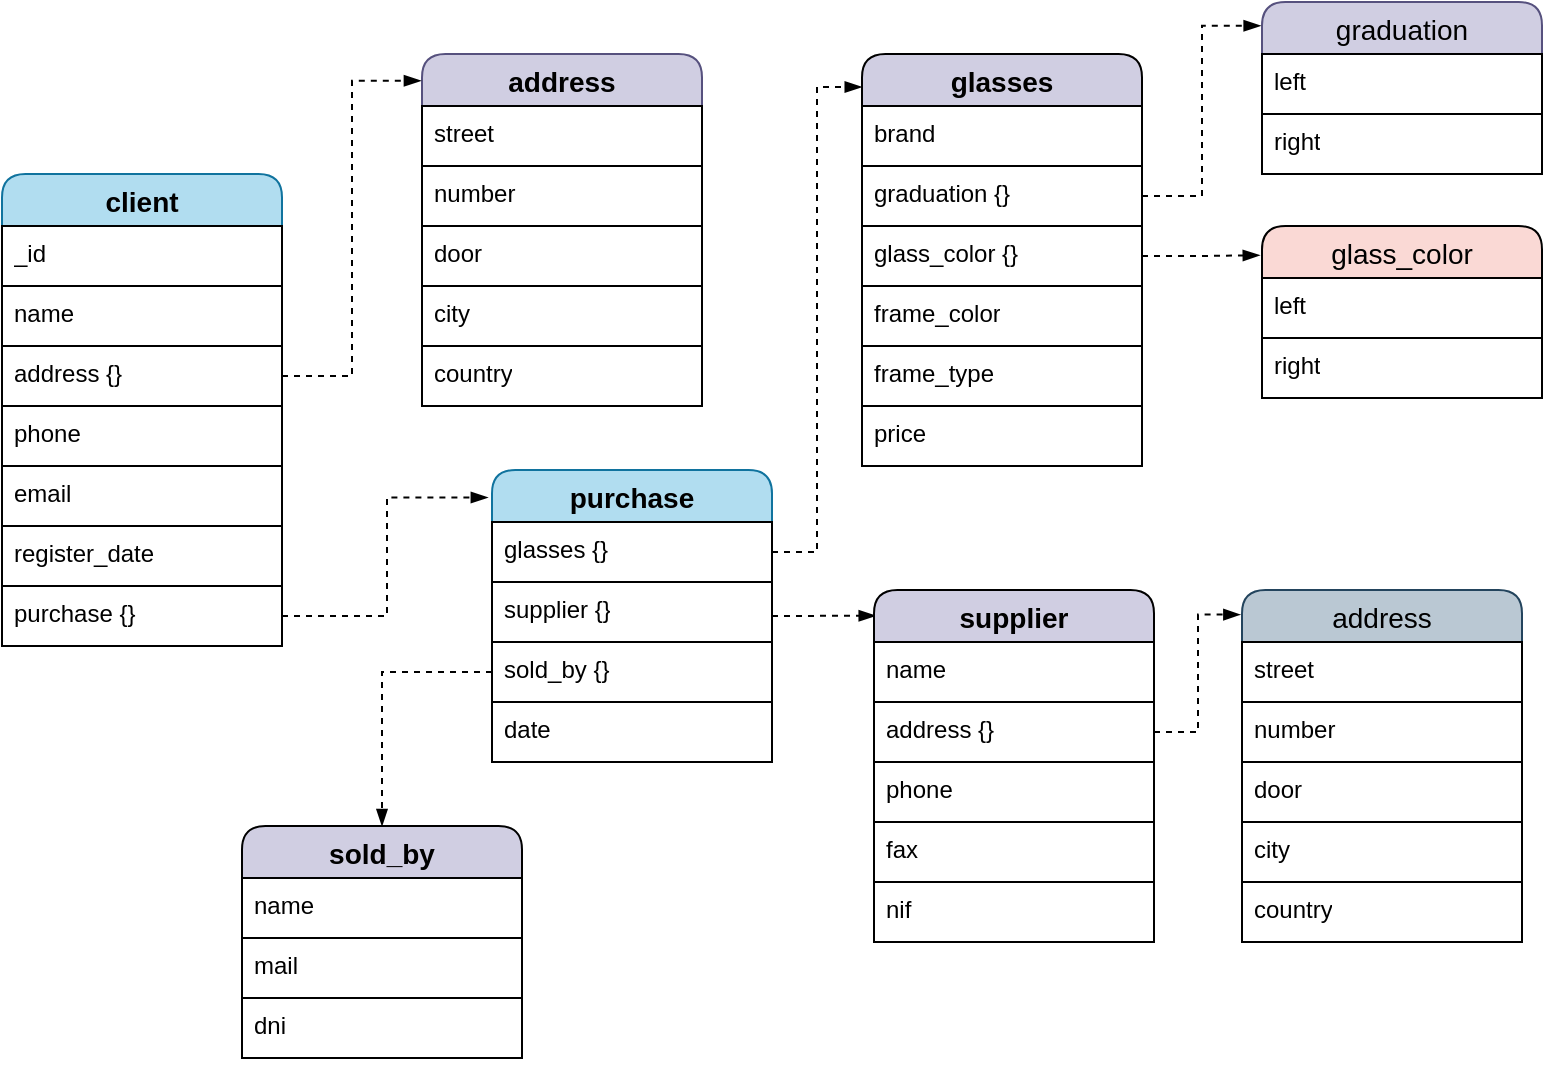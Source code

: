 <mxfile version="26.2.14">
  <diagram name="Page-1" id="0427bfzFeMdreX_wmc7H">
    <mxGraphModel dx="1055" dy="573" grid="0" gridSize="10" guides="1" tooltips="1" connect="1" arrows="1" fold="1" page="1" pageScale="1" pageWidth="1100" pageHeight="850" background="light-dark(#FFFFFF,#292929)" math="0" shadow="0">
      <root>
        <mxCell id="0" />
        <mxCell id="1" parent="0" />
        <mxCell id="Z9il2oFLj6mSDU6C8GA5-2" value="client" style="swimlane;fontStyle=1;childLayout=stackLayout;horizontal=1;startSize=26;horizontalStack=0;resizeParent=1;resizeParentMax=0;resizeLast=0;collapsible=1;marginBottom=0;align=center;fontSize=14;fillColor=light-dark(#B1DDF0,#00D2FF);strokeColor=#10739e;rounded=1;fontColor=light-dark(#000000,#000000);" vertex="1" parent="1">
          <mxGeometry x="149" y="244" width="140" height="236" as="geometry">
            <mxRectangle x="60" width="60" height="30" as="alternateBounds" />
          </mxGeometry>
        </mxCell>
        <mxCell id="Z9il2oFLj6mSDU6C8GA5-3" value="_id&lt;span style=&quot;white-space: pre;&quot;&gt;&#x9;&lt;/span&gt;&lt;span style=&quot;white-space: pre;&quot;&gt;&#x9;&lt;/span&gt;&lt;span style=&quot;white-space: pre;&quot;&gt;&#x9;&lt;/span&gt;&lt;span style=&quot;white-space: pre;&quot;&gt;&#x9;&lt;/span&gt;&lt;span style=&quot;white-space: pre;&quot;&gt;&#x9;&lt;/span&gt;" style="text;strokeColor=light-dark(#000000,#525166);fillColor=light-dark(#FFFFFF,#202020);spacingLeft=4;spacingRight=4;overflow=hidden;rotatable=0;points=[[0,0.5],[1,0.5]];portConstraint=eastwest;fontSize=12;whiteSpace=wrap;html=1;rounded=0;" vertex="1" parent="Z9il2oFLj6mSDU6C8GA5-2">
          <mxGeometry y="26" width="140" height="30" as="geometry" />
        </mxCell>
        <mxCell id="Z9il2oFLj6mSDU6C8GA5-4" value="name" style="text;strokeColor=light-dark(#000000,#525166);fillColor=light-dark(#FFFFFF,#202020);spacingLeft=4;spacingRight=4;overflow=hidden;rotatable=0;points=[[0,0.5],[1,0.5]];portConstraint=eastwest;fontSize=12;whiteSpace=wrap;html=1;rounded=0;" vertex="1" parent="Z9il2oFLj6mSDU6C8GA5-2">
          <mxGeometry y="56" width="140" height="30" as="geometry" />
        </mxCell>
        <mxCell id="Z9il2oFLj6mSDU6C8GA5-5" value="address {} " style="text;strokeColor=light-dark(#000000,#525166);fillColor=light-dark(#FFFFFF,#202020);spacingLeft=4;spacingRight=4;overflow=hidden;rotatable=0;points=[[0,0.5],[1,0.5]];portConstraint=eastwest;fontSize=12;whiteSpace=wrap;html=1;gradientColor=none;rounded=0;" vertex="1" parent="Z9il2oFLj6mSDU6C8GA5-2">
          <mxGeometry y="86" width="140" height="30" as="geometry" />
        </mxCell>
        <mxCell id="Z9il2oFLj6mSDU6C8GA5-21" value="phone" style="text;strokeColor=light-dark(#000000,#525166);fillColor=light-dark(#FFFFFF,#202020);spacingLeft=4;spacingRight=4;overflow=hidden;rotatable=0;points=[[0,0.5],[1,0.5]];portConstraint=eastwest;fontSize=12;whiteSpace=wrap;html=1;gradientColor=none;rounded=0;" vertex="1" parent="Z9il2oFLj6mSDU6C8GA5-2">
          <mxGeometry y="116" width="140" height="30" as="geometry" />
        </mxCell>
        <mxCell id="Z9il2oFLj6mSDU6C8GA5-22" value="email" style="text;strokeColor=light-dark(#000000,#525166);fillColor=light-dark(#FFFFFF,#202020);spacingLeft=4;spacingRight=4;overflow=hidden;rotatable=0;points=[[0,0.5],[1,0.5]];portConstraint=eastwest;fontSize=12;whiteSpace=wrap;html=1;gradientColor=none;rounded=0;" vertex="1" parent="Z9il2oFLj6mSDU6C8GA5-2">
          <mxGeometry y="146" width="140" height="30" as="geometry" />
        </mxCell>
        <mxCell id="Z9il2oFLj6mSDU6C8GA5-23" value="register_date" style="text;strokeColor=light-dark(#000000,#525166);fillColor=light-dark(#FFFFFF,#202020);spacingLeft=4;spacingRight=4;overflow=hidden;rotatable=0;points=[[0,0.5],[1,0.5]];portConstraint=eastwest;fontSize=12;whiteSpace=wrap;html=1;gradientColor=none;rounded=0;" vertex="1" parent="Z9il2oFLj6mSDU6C8GA5-2">
          <mxGeometry y="176" width="140" height="30" as="geometry" />
        </mxCell>
        <mxCell id="Z9il2oFLj6mSDU6C8GA5-24" value="purchase {}" style="text;strokeColor=light-dark(#000000,#525166);fillColor=light-dark(#FFFFFF,#202020);spacingLeft=4;spacingRight=4;overflow=hidden;rotatable=0;points=[[0,0.5],[1,0.5]];portConstraint=eastwest;fontSize=12;whiteSpace=wrap;html=1;gradientColor=none;rounded=0;" vertex="1" parent="Z9il2oFLj6mSDU6C8GA5-2">
          <mxGeometry y="206" width="140" height="30" as="geometry" />
        </mxCell>
        <mxCell id="Z9il2oFLj6mSDU6C8GA5-27" value="address" style="swimlane;fontStyle=1;childLayout=stackLayout;horizontal=1;startSize=26;horizontalStack=0;resizeParent=1;resizeParentMax=0;resizeLast=0;collapsible=1;marginBottom=0;align=center;fontSize=14;fillColor=light-dark(#D0CEE2,#173D4D);strokeColor=light-dark(#56517E,#2A566A);rounded=1;perimeterSpacing=0;" vertex="1" parent="1">
          <mxGeometry x="359" y="184" width="140" height="176" as="geometry">
            <mxRectangle x="60" width="60" height="30" as="alternateBounds" />
          </mxGeometry>
        </mxCell>
        <mxCell id="Z9il2oFLj6mSDU6C8GA5-28" value="street&lt;span style=&quot;white-space: pre;&quot;&gt;&#x9;&lt;/span&gt;&lt;span style=&quot;white-space: pre;&quot;&gt;&#x9;&lt;/span&gt;" style="text;strokeColor=light-dark(#000000,#2A566A);fillColor=light-dark(#FFFFFF,#202020);spacingLeft=4;spacingRight=4;overflow=hidden;rotatable=0;points=[[0,0.5],[1,0.5]];portConstraint=eastwest;fontSize=12;whiteSpace=wrap;html=1;rounded=0;" vertex="1" parent="Z9il2oFLj6mSDU6C8GA5-27">
          <mxGeometry y="26" width="140" height="30" as="geometry" />
        </mxCell>
        <mxCell id="Z9il2oFLj6mSDU6C8GA5-29" value="number" style="text;strokeColor=light-dark(#000000,#2A566A);fillColor=light-dark(#FFFFFF,#202020);spacingLeft=4;spacingRight=4;overflow=hidden;rotatable=0;points=[[0,0.5],[1,0.5]];portConstraint=eastwest;fontSize=12;whiteSpace=wrap;html=1;rounded=0;" vertex="1" parent="Z9il2oFLj6mSDU6C8GA5-27">
          <mxGeometry y="56" width="140" height="30" as="geometry" />
        </mxCell>
        <mxCell id="Z9il2oFLj6mSDU6C8GA5-30" value="door" style="text;strokeColor=light-dark(#000000,#2A566A);fillColor=light-dark(#FFFFFF,#202020);spacingLeft=4;spacingRight=4;overflow=hidden;rotatable=0;points=[[0,0.5],[1,0.5]];portConstraint=eastwest;fontSize=12;whiteSpace=wrap;html=1;gradientColor=none;rounded=0;" vertex="1" parent="Z9il2oFLj6mSDU6C8GA5-27">
          <mxGeometry y="86" width="140" height="30" as="geometry" />
        </mxCell>
        <mxCell id="Z9il2oFLj6mSDU6C8GA5-31" value="city&lt;span style=&quot;white-space: pre;&quot;&gt;&#x9;&lt;/span&gt;" style="text;strokeColor=light-dark(#000000,#2A566A);fillColor=light-dark(#FFFFFF,#202020);spacingLeft=4;spacingRight=4;overflow=hidden;rotatable=0;points=[[0,0.5],[1,0.5]];portConstraint=eastwest;fontSize=12;whiteSpace=wrap;html=1;gradientColor=none;rounded=0;" vertex="1" parent="Z9il2oFLj6mSDU6C8GA5-27">
          <mxGeometry y="116" width="140" height="30" as="geometry" />
        </mxCell>
        <mxCell id="Z9il2oFLj6mSDU6C8GA5-32" value="country" style="text;strokeColor=light-dark(#000000,#2A566A);fillColor=light-dark(#FFFFFF,#202020);spacingLeft=4;spacingRight=4;overflow=hidden;rotatable=0;points=[[0,0.5],[1,0.5]];portConstraint=eastwest;fontSize=12;whiteSpace=wrap;html=1;gradientColor=none;rounded=0;" vertex="1" parent="Z9il2oFLj6mSDU6C8GA5-27">
          <mxGeometry y="146" width="140" height="30" as="geometry" />
        </mxCell>
        <mxCell id="Z9il2oFLj6mSDU6C8GA5-84" style="rounded=0;orthogonalLoop=1;jettySize=auto;html=1;exitX=1;exitY=0.5;exitDx=0;exitDy=0;entryX=0.006;entryY=0.073;entryDx=0;entryDy=0;entryPerimeter=0;endArrow=blockThin;startFill=0;dashed=1;strokeColor=light-dark(#000000,#7D8599);align=center;verticalAlign=middle;fontFamily=Helvetica;fontSize=11;fontColor=default;labelBackgroundColor=default;endFill=1;shadow=0;flowAnimation=0;" edge="1" parent="1" source="Z9il2oFLj6mSDU6C8GA5-35" target="Z9il2oFLj6mSDU6C8GA5-63">
          <mxGeometry relative="1" as="geometry" />
        </mxCell>
        <mxCell id="Z9il2oFLj6mSDU6C8GA5-35" value="purchase" style="swimlane;fontStyle=1;childLayout=stackLayout;horizontal=1;startSize=26;horizontalStack=0;resizeParent=1;resizeParentMax=0;resizeLast=0;collapsible=1;marginBottom=0;align=center;fontSize=14;rounded=1;perimeterSpacing=0;fillColor=#b1ddf0;strokeColor=light-dark(#10739E,#2A566A);" vertex="1" parent="1">
          <mxGeometry x="394" y="392" width="140" height="146" as="geometry">
            <mxRectangle x="60" width="60" height="30" as="alternateBounds" />
          </mxGeometry>
        </mxCell>
        <mxCell id="Z9il2oFLj6mSDU6C8GA5-41" value="glasses {}" style="text;strokeColor=light-dark(#000000,#2A566A);fillColor=light-dark(#FFFFFF,#202020);spacingLeft=4;spacingRight=4;overflow=hidden;rotatable=0;points=[[0,0.5],[1,0.5]];portConstraint=eastwest;fontSize=12;whiteSpace=wrap;html=1;rounded=0;" vertex="1" parent="Z9il2oFLj6mSDU6C8GA5-35">
          <mxGeometry y="26" width="140" height="30" as="geometry" />
        </mxCell>
        <mxCell id="Z9il2oFLj6mSDU6C8GA5-36" value="supplier {}" style="text;strokeColor=light-dark(#000000,#2A566A);fillColor=light-dark(#FFFFFF,#202020);spacingLeft=4;spacingRight=4;overflow=hidden;rotatable=0;points=[[0,0.5],[1,0.5]];portConstraint=eastwest;fontSize=12;whiteSpace=wrap;html=1;rounded=0;" vertex="1" parent="Z9il2oFLj6mSDU6C8GA5-35">
          <mxGeometry y="56" width="140" height="30" as="geometry" />
        </mxCell>
        <mxCell id="Z9il2oFLj6mSDU6C8GA5-42" value="sold_by {}" style="text;strokeColor=light-dark(#000000,#2A566A);fillColor=light-dark(#FFFFFF,#202020);spacingLeft=4;spacingRight=4;overflow=hidden;rotatable=0;points=[[0,0.5],[1,0.5]];portConstraint=eastwest;fontSize=12;whiteSpace=wrap;html=1;rounded=0;" vertex="1" parent="Z9il2oFLj6mSDU6C8GA5-35">
          <mxGeometry y="86" width="140" height="30" as="geometry" />
        </mxCell>
        <mxCell id="Z9il2oFLj6mSDU6C8GA5-43" value="date" style="text;strokeColor=light-dark(#000000,#2A566A);fillColor=light-dark(#FFFFFF,#202020);spacingLeft=4;spacingRight=4;overflow=hidden;rotatable=0;points=[[0,0.5],[1,0.5]];portConstraint=eastwest;fontSize=12;whiteSpace=wrap;html=1;rounded=0;" vertex="1" parent="Z9il2oFLj6mSDU6C8GA5-35">
          <mxGeometry y="116" width="140" height="30" as="geometry" />
        </mxCell>
        <mxCell id="Z9il2oFLj6mSDU6C8GA5-45" value="glasses" style="swimlane;fontStyle=1;childLayout=stackLayout;horizontal=1;startSize=26;horizontalStack=0;resizeParent=1;resizeParentMax=0;resizeLast=0;collapsible=1;marginBottom=0;align=center;fontSize=14;rounded=1;perimeterSpacing=0;fillColor=light-dark(#D0CEE2,#625784);strokeColor=light-dark(#000000,#393951);" vertex="1" parent="1">
          <mxGeometry x="579" y="184" width="140" height="206" as="geometry">
            <mxRectangle x="60" width="60" height="30" as="alternateBounds" />
          </mxGeometry>
        </mxCell>
        <mxCell id="Z9il2oFLj6mSDU6C8GA5-46" value="brand" style="text;strokeColor=light-dark(#000000,#393951);fillColor=light-dark(#FFFFFF,#202020);spacingLeft=4;spacingRight=4;overflow=hidden;rotatable=0;points=[[0,0.5],[1,0.5]];portConstraint=eastwest;fontSize=12;whiteSpace=wrap;html=1;rounded=0;" vertex="1" parent="Z9il2oFLj6mSDU6C8GA5-45">
          <mxGeometry y="26" width="140" height="30" as="geometry" />
        </mxCell>
        <mxCell id="Z9il2oFLj6mSDU6C8GA5-47" value="graduation {}" style="text;strokeColor=light-dark(#000000,#393951);fillColor=light-dark(#FFFFFF,#202020);spacingLeft=4;spacingRight=4;overflow=hidden;rotatable=0;points=[[0,0.5],[1,0.5]];portConstraint=eastwest;fontSize=12;whiteSpace=wrap;html=1;rounded=0;" vertex="1" parent="Z9il2oFLj6mSDU6C8GA5-45">
          <mxGeometry y="56" width="140" height="30" as="geometry" />
        </mxCell>
        <mxCell id="Z9il2oFLj6mSDU6C8GA5-48" value="glass_color {}" style="text;strokeColor=light-dark(#000000,#393951);fillColor=light-dark(#FFFFFF,#202020);spacingLeft=4;spacingRight=4;overflow=hidden;rotatable=0;points=[[0,0.5],[1,0.5]];portConstraint=eastwest;fontSize=12;whiteSpace=wrap;html=1;rounded=0;" vertex="1" parent="Z9il2oFLj6mSDU6C8GA5-45">
          <mxGeometry y="86" width="140" height="30" as="geometry" />
        </mxCell>
        <mxCell id="Z9il2oFLj6mSDU6C8GA5-49" value="frame_color" style="text;strokeColor=light-dark(#000000,#393951);fillColor=light-dark(#FFFFFF,#202020);spacingLeft=4;spacingRight=4;overflow=hidden;rotatable=0;points=[[0,0.5],[1,0.5]];portConstraint=eastwest;fontSize=12;whiteSpace=wrap;html=1;rounded=0;" vertex="1" parent="Z9il2oFLj6mSDU6C8GA5-45">
          <mxGeometry y="116" width="140" height="30" as="geometry" />
        </mxCell>
        <mxCell id="Z9il2oFLj6mSDU6C8GA5-50" value="frame_type" style="text;strokeColor=light-dark(#000000,#393951);fillColor=light-dark(#FFFFFF,#202020);spacingLeft=4;spacingRight=4;overflow=hidden;rotatable=0;points=[[0,0.5],[1,0.5]];portConstraint=eastwest;fontSize=12;whiteSpace=wrap;html=1;rounded=0;" vertex="1" parent="Z9il2oFLj6mSDU6C8GA5-45">
          <mxGeometry y="146" width="140" height="30" as="geometry" />
        </mxCell>
        <mxCell id="Z9il2oFLj6mSDU6C8GA5-52" value="price" style="text;strokeColor=light-dark(#000000,#393951);fillColor=light-dark(#FFFFFF,#202020);spacingLeft=4;spacingRight=4;overflow=hidden;rotatable=0;points=[[0,0.5],[1,0.5]];portConstraint=eastwest;fontSize=12;whiteSpace=wrap;html=1;rounded=0;" vertex="1" parent="Z9il2oFLj6mSDU6C8GA5-45">
          <mxGeometry y="176" width="140" height="30" as="geometry" />
        </mxCell>
        <mxCell id="Z9il2oFLj6mSDU6C8GA5-53" value="graduation" style="swimlane;fontStyle=0;childLayout=stackLayout;horizontal=1;startSize=26;horizontalStack=0;resizeParent=1;resizeParentMax=0;resizeLast=0;collapsible=1;marginBottom=0;align=center;fontSize=14;rounded=1;perimeterSpacing=0;fillColor=light-dark(#D0CEE2,#2E2C43);strokeColor=light-dark(#56517E,#434153);" vertex="1" parent="1">
          <mxGeometry x="779" y="158" width="140" height="86" as="geometry">
            <mxRectangle x="60" width="60" height="30" as="alternateBounds" />
          </mxGeometry>
        </mxCell>
        <mxCell id="Z9il2oFLj6mSDU6C8GA5-54" value="left" style="text;strokeColor=light-dark(#000000,#434153);fillColor=light-dark(#FFFFFF,#202020);spacingLeft=4;spacingRight=4;overflow=hidden;rotatable=0;points=[[0,0.5],[1,0.5]];portConstraint=eastwest;fontSize=12;whiteSpace=wrap;html=1;rounded=0;" vertex="1" parent="Z9il2oFLj6mSDU6C8GA5-53">
          <mxGeometry y="26" width="140" height="30" as="geometry" />
        </mxCell>
        <mxCell id="Z9il2oFLj6mSDU6C8GA5-55" value="right" style="text;strokeColor=light-dark(#000000,#434153);fillColor=light-dark(#FFFFFF,#202020);spacingLeft=4;spacingRight=4;overflow=hidden;rotatable=0;points=[[0,0.5],[1,0.5]];portConstraint=eastwest;fontSize=12;whiteSpace=wrap;html=1;rounded=0;" vertex="1" parent="Z9il2oFLj6mSDU6C8GA5-53">
          <mxGeometry y="56" width="140" height="30" as="geometry" />
        </mxCell>
        <mxCell id="Z9il2oFLj6mSDU6C8GA5-60" value="glass_color" style="swimlane;fontStyle=0;childLayout=stackLayout;horizontal=1;startSize=26;horizontalStack=0;resizeParent=1;resizeParentMax=0;resizeLast=0;collapsible=1;marginBottom=0;align=center;fontSize=14;rounded=1;perimeterSpacing=0;fillColor=light-dark(#FAD9D5,#2E2C43);strokeColor=light-dark(#000000,#434153);" vertex="1" parent="1">
          <mxGeometry x="779" y="270" width="140" height="86" as="geometry">
            <mxRectangle x="60" width="60" height="30" as="alternateBounds" />
          </mxGeometry>
        </mxCell>
        <mxCell id="Z9il2oFLj6mSDU6C8GA5-61" value="left" style="text;strokeColor=light-dark(#000000,#434153);fillColor=light-dark(#FFFFFF,#202020);spacingLeft=4;spacingRight=4;overflow=hidden;rotatable=0;points=[[0,0.5],[1,0.5]];portConstraint=eastwest;fontSize=12;whiteSpace=wrap;html=1;rounded=0;" vertex="1" parent="Z9il2oFLj6mSDU6C8GA5-60">
          <mxGeometry y="26" width="140" height="30" as="geometry" />
        </mxCell>
        <mxCell id="Z9il2oFLj6mSDU6C8GA5-62" value="right" style="text;strokeColor=light-dark(#000000,#434153);fillColor=light-dark(#FFFFFF,#202020);spacingLeft=4;spacingRight=4;overflow=hidden;rotatable=0;points=[[0,0.5],[1,0.5]];portConstraint=eastwest;fontSize=12;whiteSpace=wrap;html=1;rounded=0;" vertex="1" parent="Z9il2oFLj6mSDU6C8GA5-60">
          <mxGeometry y="56" width="140" height="30" as="geometry" />
        </mxCell>
        <mxCell id="Z9il2oFLj6mSDU6C8GA5-63" value="supplier" style="swimlane;fontStyle=1;childLayout=stackLayout;horizontal=1;startSize=26;horizontalStack=0;resizeParent=1;resizeParentMax=0;resizeLast=0;collapsible=1;marginBottom=0;align=center;fontSize=14;rounded=1;perimeterSpacing=0;fillColor=light-dark(#D0CEE2,#625784);strokeColor=light-dark(#000000,#393951);" vertex="1" parent="1">
          <mxGeometry x="585" y="452" width="140" height="176" as="geometry">
            <mxRectangle x="60" width="60" height="30" as="alternateBounds" />
          </mxGeometry>
        </mxCell>
        <mxCell id="Z9il2oFLj6mSDU6C8GA5-64" value="name" style="text;strokeColor=light-dark(#000000,#393951);fillColor=light-dark(#FFFFFF,#202020);spacingLeft=4;spacingRight=4;overflow=hidden;rotatable=0;points=[[0,0.5],[1,0.5]];portConstraint=eastwest;fontSize=12;whiteSpace=wrap;html=1;rounded=0;" vertex="1" parent="Z9il2oFLj6mSDU6C8GA5-63">
          <mxGeometry y="26" width="140" height="30" as="geometry" />
        </mxCell>
        <mxCell id="Z9il2oFLj6mSDU6C8GA5-66" value="address {}" style="text;strokeColor=light-dark(#000000,#393951);fillColor=light-dark(#FFFFFF,#202020);spacingLeft=4;spacingRight=4;overflow=hidden;rotatable=0;points=[[0,0.5],[1,0.5]];portConstraint=eastwest;fontSize=12;whiteSpace=wrap;html=1;rounded=0;" vertex="1" parent="Z9il2oFLj6mSDU6C8GA5-63">
          <mxGeometry y="56" width="140" height="30" as="geometry" />
        </mxCell>
        <mxCell id="Z9il2oFLj6mSDU6C8GA5-67" value="&lt;div&gt;phone&lt;span style=&quot;white-space: pre;&quot;&gt;&#x9;&lt;/span&gt;&lt;/div&gt;&lt;div&gt;&lt;br/&gt;&lt;/div&gt;" style="text;strokeColor=light-dark(#000000,#393951);fillColor=light-dark(#FFFFFF,#202020);spacingLeft=4;spacingRight=4;overflow=hidden;rotatable=0;points=[[0,0.5],[1,0.5]];portConstraint=eastwest;fontSize=12;whiteSpace=wrap;html=1;rounded=0;" vertex="1" parent="Z9il2oFLj6mSDU6C8GA5-63">
          <mxGeometry y="86" width="140" height="30" as="geometry" />
        </mxCell>
        <mxCell id="Z9il2oFLj6mSDU6C8GA5-68" value="fax" style="text;strokeColor=light-dark(#000000,#393951);fillColor=light-dark(#FFFFFF,#202020);spacingLeft=4;spacingRight=4;overflow=hidden;rotatable=0;points=[[0,0.5],[1,0.5]];portConstraint=eastwest;fontSize=12;whiteSpace=wrap;html=1;rounded=0;" vertex="1" parent="Z9il2oFLj6mSDU6C8GA5-63">
          <mxGeometry y="116" width="140" height="30" as="geometry" />
        </mxCell>
        <mxCell id="Z9il2oFLj6mSDU6C8GA5-69" value="nif" style="text;strokeColor=light-dark(#000000,#393951);fillColor=light-dark(#FFFFFF,#202020);spacingLeft=4;spacingRight=4;overflow=hidden;rotatable=0;points=[[0,0.5],[1,0.5]];portConstraint=eastwest;fontSize=12;whiteSpace=wrap;html=1;rounded=0;" vertex="1" parent="Z9il2oFLj6mSDU6C8GA5-63">
          <mxGeometry y="146" width="140" height="30" as="geometry" />
        </mxCell>
        <mxCell id="Z9il2oFLj6mSDU6C8GA5-70" value="address" style="swimlane;fontStyle=0;childLayout=stackLayout;horizontal=1;startSize=26;horizontalStack=0;resizeParent=1;resizeParentMax=0;resizeLast=0;collapsible=1;marginBottom=0;align=center;fontSize=14;fillColor=#bac8d3;strokeColor=light-dark(#23445D,#39454E);rounded=1;perimeterSpacing=0;" vertex="1" parent="1">
          <mxGeometry x="769" y="452" width="140" height="176" as="geometry">
            <mxRectangle x="60" width="60" height="30" as="alternateBounds" />
          </mxGeometry>
        </mxCell>
        <mxCell id="Z9il2oFLj6mSDU6C8GA5-71" value="street&lt;span style=&quot;white-space: pre;&quot;&gt;&#x9;&lt;/span&gt;&lt;span style=&quot;white-space: pre;&quot;&gt;&#x9;&lt;/span&gt;" style="text;strokeColor=light-dark(#000000,#39454E);fillColor=light-dark(#FFFFFF,#202020);spacingLeft=4;spacingRight=4;overflow=hidden;rotatable=0;points=[[0,0.5],[1,0.5]];portConstraint=eastwest;fontSize=12;whiteSpace=wrap;html=1;rounded=0;" vertex="1" parent="Z9il2oFLj6mSDU6C8GA5-70">
          <mxGeometry y="26" width="140" height="30" as="geometry" />
        </mxCell>
        <mxCell id="Z9il2oFLj6mSDU6C8GA5-72" value="number" style="text;strokeColor=light-dark(#000000,#39454E);fillColor=light-dark(#FFFFFF,#202020);spacingLeft=4;spacingRight=4;overflow=hidden;rotatable=0;points=[[0,0.5],[1,0.5]];portConstraint=eastwest;fontSize=12;whiteSpace=wrap;html=1;rounded=0;" vertex="1" parent="Z9il2oFLj6mSDU6C8GA5-70">
          <mxGeometry y="56" width="140" height="30" as="geometry" />
        </mxCell>
        <mxCell id="Z9il2oFLj6mSDU6C8GA5-73" value="door" style="text;strokeColor=light-dark(#000000,#39454E);fillColor=light-dark(#FFFFFF,#202020);spacingLeft=4;spacingRight=4;overflow=hidden;rotatable=0;points=[[0,0.5],[1,0.5]];portConstraint=eastwest;fontSize=12;whiteSpace=wrap;html=1;gradientColor=none;rounded=0;" vertex="1" parent="Z9il2oFLj6mSDU6C8GA5-70">
          <mxGeometry y="86" width="140" height="30" as="geometry" />
        </mxCell>
        <mxCell id="Z9il2oFLj6mSDU6C8GA5-74" value="city&lt;span style=&quot;white-space: pre;&quot;&gt;&#x9;&lt;/span&gt;" style="text;strokeColor=light-dark(#000000,#39454E);fillColor=light-dark(#FFFFFF,#202020);spacingLeft=4;spacingRight=4;overflow=hidden;rotatable=0;points=[[0,0.5],[1,0.5]];portConstraint=eastwest;fontSize=12;whiteSpace=wrap;html=1;gradientColor=none;rounded=0;" vertex="1" parent="Z9il2oFLj6mSDU6C8GA5-70">
          <mxGeometry y="116" width="140" height="30" as="geometry" />
        </mxCell>
        <mxCell id="Z9il2oFLj6mSDU6C8GA5-75" value="country" style="text;strokeColor=light-dark(#000000,#39454E);fillColor=light-dark(#FFFFFF,#202020);spacingLeft=4;spacingRight=4;overflow=hidden;rotatable=0;points=[[0,0.5],[1,0.5]];portConstraint=eastwest;fontSize=12;whiteSpace=wrap;html=1;gradientColor=none;rounded=0;" vertex="1" parent="Z9il2oFLj6mSDU6C8GA5-70">
          <mxGeometry y="146" width="140" height="30" as="geometry" />
        </mxCell>
        <mxCell id="Z9il2oFLj6mSDU6C8GA5-77" value="sold_by" style="swimlane;fontStyle=1;childLayout=stackLayout;horizontal=1;startSize=26;horizontalStack=0;resizeParent=1;resizeParentMax=0;resizeLast=0;collapsible=1;marginBottom=0;align=center;fontSize=14;rounded=1;perimeterSpacing=0;fillColor=light-dark(#D0CEE2,#625784);strokeColor=light-dark(#000000,#393951);" vertex="1" parent="1">
          <mxGeometry x="269" y="570" width="140" height="116" as="geometry">
            <mxRectangle x="60" width="60" height="30" as="alternateBounds" />
          </mxGeometry>
        </mxCell>
        <mxCell id="Z9il2oFLj6mSDU6C8GA5-78" value="name" style="text;strokeColor=light-dark(#000000,#393951);fillColor=light-dark(#FFFFFF,#202020);spacingLeft=4;spacingRight=4;overflow=hidden;rotatable=0;points=[[0,0.5],[1,0.5]];portConstraint=eastwest;fontSize=12;whiteSpace=wrap;html=1;rounded=0;" vertex="1" parent="Z9il2oFLj6mSDU6C8GA5-77">
          <mxGeometry y="26" width="140" height="30" as="geometry" />
        </mxCell>
        <mxCell id="Z9il2oFLj6mSDU6C8GA5-79" value="mail&lt;span style=&quot;white-space: pre;&quot;&gt;&#x9;&lt;/span&gt;&lt;span style=&quot;white-space: pre;&quot;&gt;&#x9;&lt;/span&gt;" style="text;strokeColor=light-dark(#000000,#393951);fillColor=light-dark(#FFFFFF,#202020);spacingLeft=4;spacingRight=4;overflow=hidden;rotatable=0;points=[[0,0.5],[1,0.5]];portConstraint=eastwest;fontSize=12;whiteSpace=wrap;html=1;rounded=0;" vertex="1" parent="Z9il2oFLj6mSDU6C8GA5-77">
          <mxGeometry y="56" width="140" height="30" as="geometry" />
        </mxCell>
        <mxCell id="Z9il2oFLj6mSDU6C8GA5-80" value="dni" style="text;strokeColor=light-dark(#000000,#393951);fillColor=light-dark(#FFFFFF,#202020);spacingLeft=4;spacingRight=4;overflow=hidden;rotatable=0;points=[[0,0.5],[1,0.5]];portConstraint=eastwest;fontSize=12;whiteSpace=wrap;html=1;rounded=0;" vertex="1" parent="Z9il2oFLj6mSDU6C8GA5-77">
          <mxGeometry y="86" width="140" height="30" as="geometry" />
        </mxCell>
        <mxCell id="Z9il2oFLj6mSDU6C8GA5-86" style="edgeStyle=orthogonalEdgeStyle;rounded=0;orthogonalLoop=1;jettySize=auto;html=1;exitX=1;exitY=0.5;exitDx=0;exitDy=0;entryX=-0.001;entryY=0.08;entryDx=0;entryDy=0;entryPerimeter=0;dashed=1;endArrow=blockThin;endFill=1;shadow=0;flowAnimation=0;strokeColor=light-dark(#000000,#7D8599);" edge="1" parent="1" source="Z9il2oFLj6mSDU6C8GA5-41" target="Z9il2oFLj6mSDU6C8GA5-45">
          <mxGeometry relative="1" as="geometry">
            <mxPoint x="529" y="178" as="targetPoint" />
          </mxGeometry>
        </mxCell>
        <mxCell id="Z9il2oFLj6mSDU6C8GA5-87" style="rounded=0;orthogonalLoop=1;jettySize=auto;html=1;dashed=1;strokeColor=light-dark(#000000,#7D8599);align=center;verticalAlign=middle;fontFamily=Helvetica;fontSize=11;fontColor=default;labelBackgroundColor=default;endArrow=blockThin;endFill=1;shadow=0;flowAnimation=0;exitX=0;exitY=0.5;exitDx=0;exitDy=0;edgeStyle=orthogonalEdgeStyle;" edge="1" parent="1" source="Z9il2oFLj6mSDU6C8GA5-42" target="Z9il2oFLj6mSDU6C8GA5-77">
          <mxGeometry relative="1" as="geometry">
            <mxPoint x="339" y="489" as="sourcePoint" />
            <mxPoint x="539" y="618" as="targetPoint" />
          </mxGeometry>
        </mxCell>
        <mxCell id="Z9il2oFLj6mSDU6C8GA5-88" style="edgeStyle=orthogonalEdgeStyle;rounded=0;orthogonalLoop=1;jettySize=auto;html=1;exitX=1;exitY=0.5;exitDx=0;exitDy=0;entryX=-0.005;entryY=0.138;entryDx=0;entryDy=0;entryPerimeter=0;dashed=1;strokeColor=light-dark(#000000,#7D8599);align=center;verticalAlign=middle;fontFamily=Helvetica;fontSize=11;fontColor=default;labelBackgroundColor=default;endArrow=blockThin;endFill=1;shadow=0;flowAnimation=0;" edge="1" parent="1" source="Z9il2oFLj6mSDU6C8GA5-47" target="Z9il2oFLj6mSDU6C8GA5-53">
          <mxGeometry relative="1" as="geometry">
            <mxPoint x="699" y="148" as="targetPoint" />
          </mxGeometry>
        </mxCell>
        <mxCell id="Z9il2oFLj6mSDU6C8GA5-89" style="edgeStyle=orthogonalEdgeStyle;rounded=0;orthogonalLoop=1;jettySize=auto;html=1;exitX=1;exitY=0.5;exitDx=0;exitDy=0;entryX=-0.008;entryY=0.17;entryDx=0;entryDy=0;entryPerimeter=0;dashed=1;strokeColor=light-dark(#000000,#7D8599);align=center;verticalAlign=middle;fontFamily=Helvetica;fontSize=11;fontColor=default;labelBackgroundColor=default;endArrow=blockThin;endFill=1;shadow=0;flowAnimation=0;" edge="1" parent="1" source="Z9il2oFLj6mSDU6C8GA5-48" target="Z9il2oFLj6mSDU6C8GA5-60">
          <mxGeometry relative="1" as="geometry" />
        </mxCell>
        <mxCell id="Z9il2oFLj6mSDU6C8GA5-90" style="edgeStyle=orthogonalEdgeStyle;rounded=0;orthogonalLoop=1;jettySize=auto;html=1;exitX=1;exitY=0.5;exitDx=0;exitDy=0;entryX=-0.006;entryY=0.07;entryDx=0;entryDy=0;entryPerimeter=0;shadow=0;dashed=1;strokeColor=light-dark(#000000,#7D8599);align=center;verticalAlign=middle;fontFamily=Helvetica;fontSize=11;fontColor=default;labelBackgroundColor=default;endArrow=blockThin;endFill=1;flowAnimation=0;" edge="1" parent="1" source="Z9il2oFLj6mSDU6C8GA5-66" target="Z9il2oFLj6mSDU6C8GA5-70">
          <mxGeometry relative="1" as="geometry" />
        </mxCell>
        <mxCell id="Z9il2oFLj6mSDU6C8GA5-91" style="edgeStyle=orthogonalEdgeStyle;shape=connector;rounded=0;orthogonalLoop=1;jettySize=auto;html=1;exitX=1;exitY=0.5;exitDx=0;exitDy=0;entryX=-0.004;entryY=0.076;entryDx=0;entryDy=0;entryPerimeter=0;shadow=0;dashed=1;strokeColor=light-dark(#000000,#7D8599);align=center;verticalAlign=middle;fontFamily=Helvetica;fontSize=11;fontColor=default;labelBackgroundColor=default;endArrow=blockThin;endFill=1;flowAnimation=0;" edge="1" parent="1" source="Z9il2oFLj6mSDU6C8GA5-5" target="Z9il2oFLj6mSDU6C8GA5-27">
          <mxGeometry relative="1" as="geometry" />
        </mxCell>
        <mxCell id="Z9il2oFLj6mSDU6C8GA5-92" style="edgeStyle=orthogonalEdgeStyle;shape=connector;rounded=0;orthogonalLoop=1;jettySize=auto;html=1;exitX=1;exitY=0.5;exitDx=0;exitDy=0;entryX=-0.015;entryY=0.094;entryDx=0;entryDy=0;entryPerimeter=0;shadow=0;dashed=1;strokeColor=light-dark(#000000,#7D8599);align=center;verticalAlign=middle;fontFamily=Helvetica;fontSize=11;fontColor=default;labelBackgroundColor=default;endArrow=blockThin;endFill=1;flowAnimation=0;" edge="1" parent="1" source="Z9il2oFLj6mSDU6C8GA5-24" target="Z9il2oFLj6mSDU6C8GA5-35">
          <mxGeometry relative="1" as="geometry" />
        </mxCell>
      </root>
    </mxGraphModel>
  </diagram>
</mxfile>
